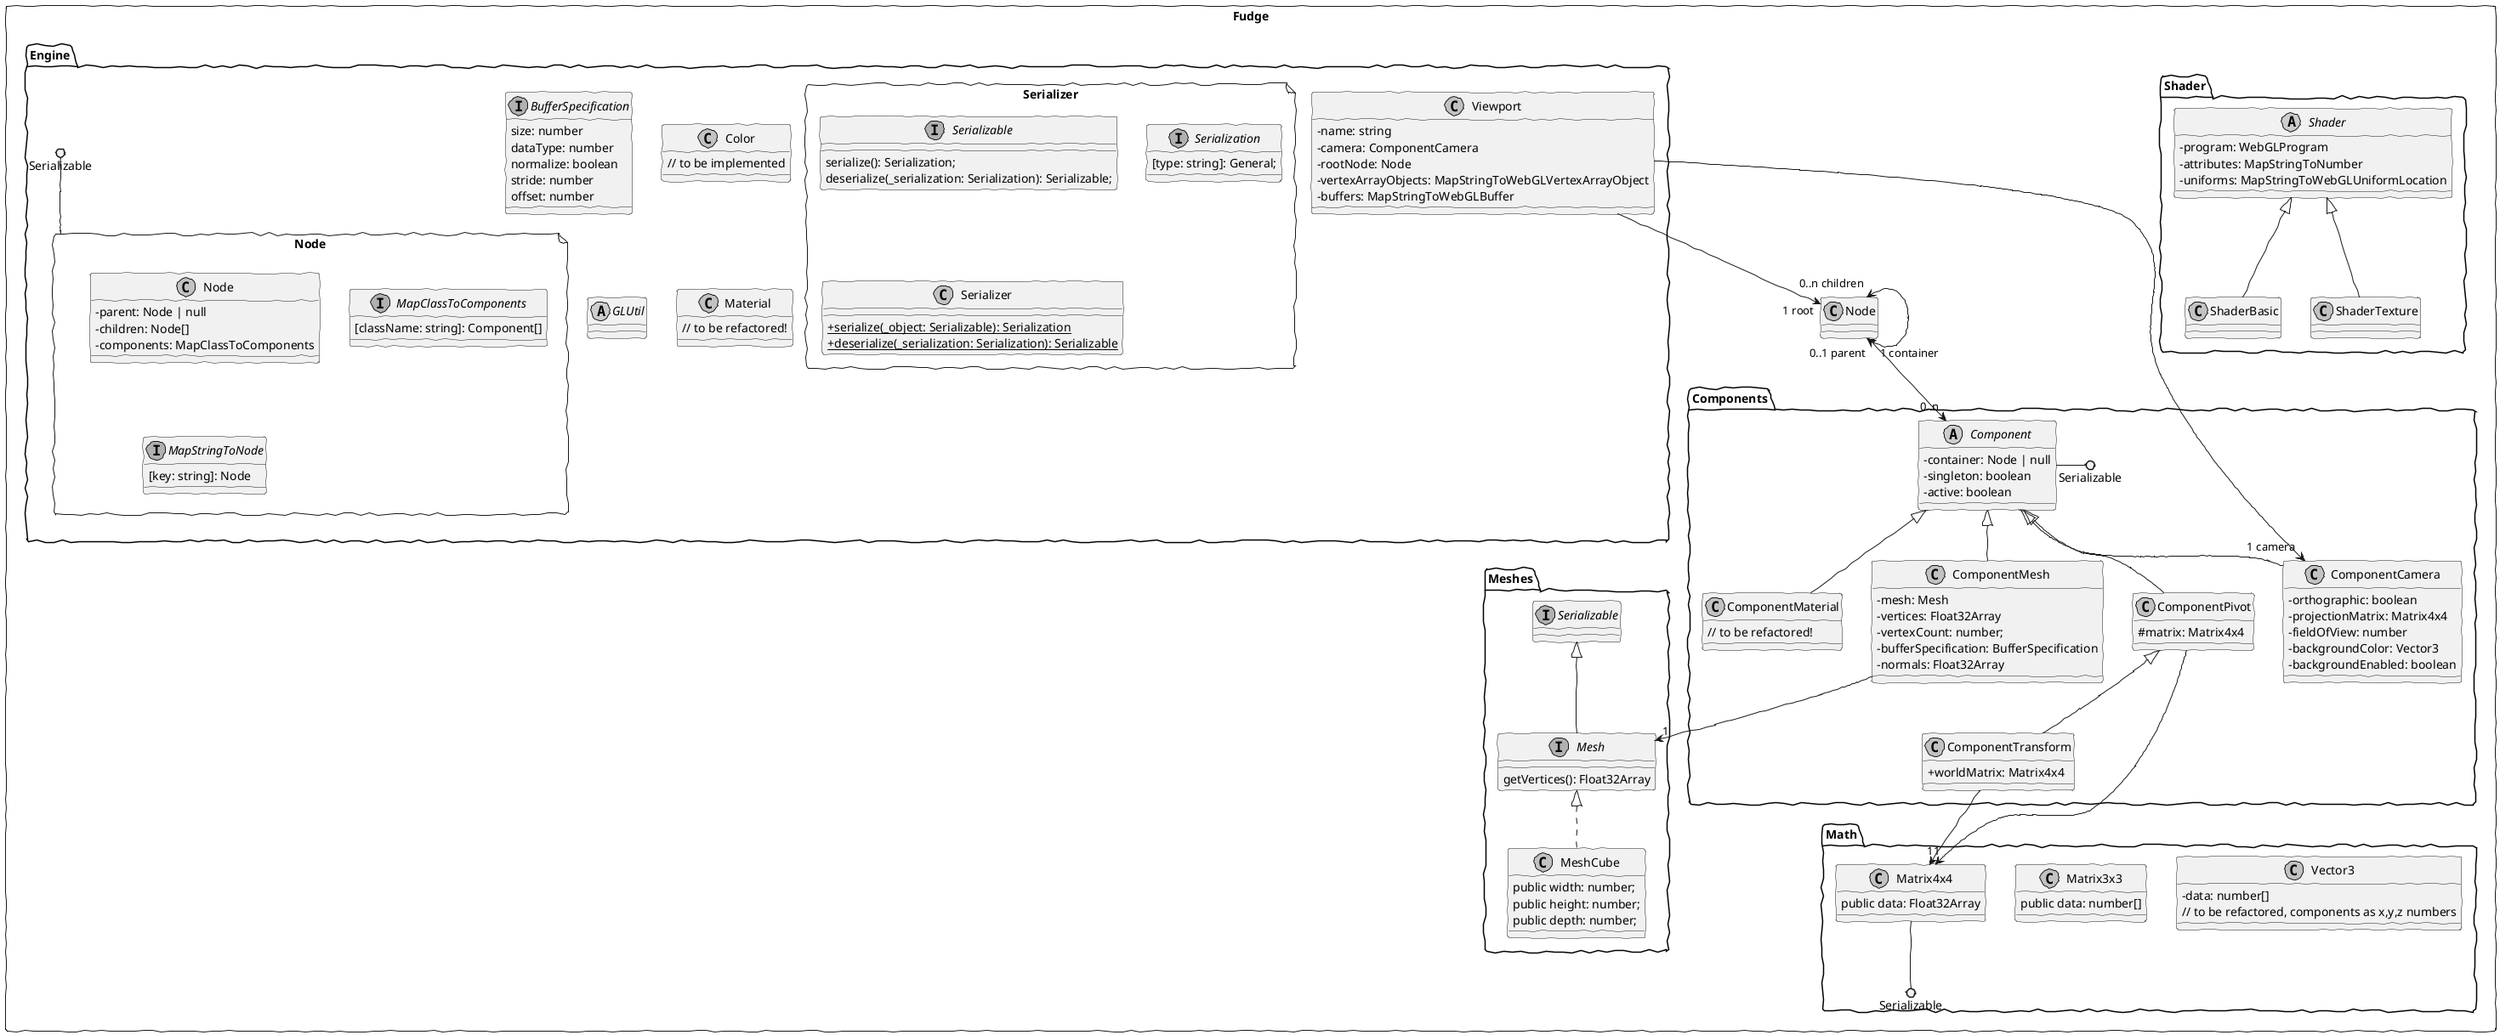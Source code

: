@startuml
skinparam monochrome true
skinparam componentStyle uml2
skinparam classAttributeIconSize 0
skinparam shadowing false
skinparam handwritten true

top to bottom direction

package Fudge <<Rectangle>>{
  ' gl2: WebGL2RenderingContext
  
  package "Math" <<Folder>> {
    class Vector3 {
      - data: number[]
      // to be refactored, components as x,y,z numbers
    }
    class Matrix3x3 {
      public data: number[]
    }
    class Matrix4x4 {
      public data: Float32Array
    }
    Matrix4x4 --() Serializable
  }
  
  package "Shader" << Folder>> {
    abstract class Shader {
      - program: WebGLProgram
      - attributes: MapStringToNumber
      - uniforms: MapStringToWebGLUniformLocation
    }
    class ShaderBasic extends Shader {
    }
    class ShaderTexture extends Shader {
    }
  }
  
  package "Engine" <<Folder>> {
    file "Node" {
      class Node {
        - parent: Node | null
        - children: Node[]
        - components: MapClassToComponents
      }
      interface MapClassToComponents{
        [className: string]: Component[]
      }
      interface MapStringToNode {
        [key: string]: Node
      }
    }
    Serializable ()-- Node
    interface BufferSpecification {
      size: number
      dataType: number
      normalize: boolean
      stride: number
      offset: number
    }
    
    class Color {
      // to be implemented
    }
    abstract class GLUtil {
    }
    class Material {
      // to be refactored!
    }
    class Viewport {
      - name: string
      - camera: ComponentCamera
      - rootNode: Node
      - vertexArrayObjects: MapStringToWebGLVertexArrayObject
      - buffers: MapStringToWebGLBuffer
    }

    file "Serializer" {
      interface Serializable {
        serialize(): Serialization;
        deserialize(_serialization: Serialization): Serializable;
      }
      interface Serialization {
        [type: string]: General;
      }
      class Serializer {
        {static} + serialize(_object: Serializable): Serialization
        {static} + deserialize(_serialization: Serialization): Serializable
      }
    }
  }
  
  package "Components" <<Folder>> {
    abstract class Component {
      - container: Node | null
      - singleton: boolean
      - active: boolean
    }
    Component -() Serializable
    class ComponentCamera extends Component {
      - orthographic: boolean
      - projectionMatrix: Matrix4x4
      - fieldOfView: number
      - backgroundColor: Vector3
      - backgroundEnabled: boolean
    }
    class ComponentMaterial extends Component {
      // to be refactored!
    }
    class ComponentMesh extends Component {
      - mesh: Mesh
      - vertices: Float32Array
      - vertexCount: number;
      - bufferSpecification: BufferSpecification
      - normals: Float32Array
    }
    class ComponentPivot extends Component {
      # matrix: Matrix4x4
    }
    class ComponentTransform extends ComponentPivot {
      + worldMatrix: Matrix4x4
    }
  }
  package "Meshes" <<Folder>> {
    interface Mesh extends Serializable {
      getVertices(): Float32Array
    }
    class MeshCube implements Mesh {
      public width: number;
      public height: number;
      public depth: number;
    }
  }

  Node "0..1 parent"<-left->"0..n children" Node
  ComponentMesh -->"1" Mesh
  Node "1 container"<-->"0..n" Component
  ComponentPivot -->"1" Matrix4x4
  ComponentTransform -->"1" Matrix4x4
  Viewport -->"1 root" Node
  Viewport -->"1 camera" ComponentCamera
}
@enduml
